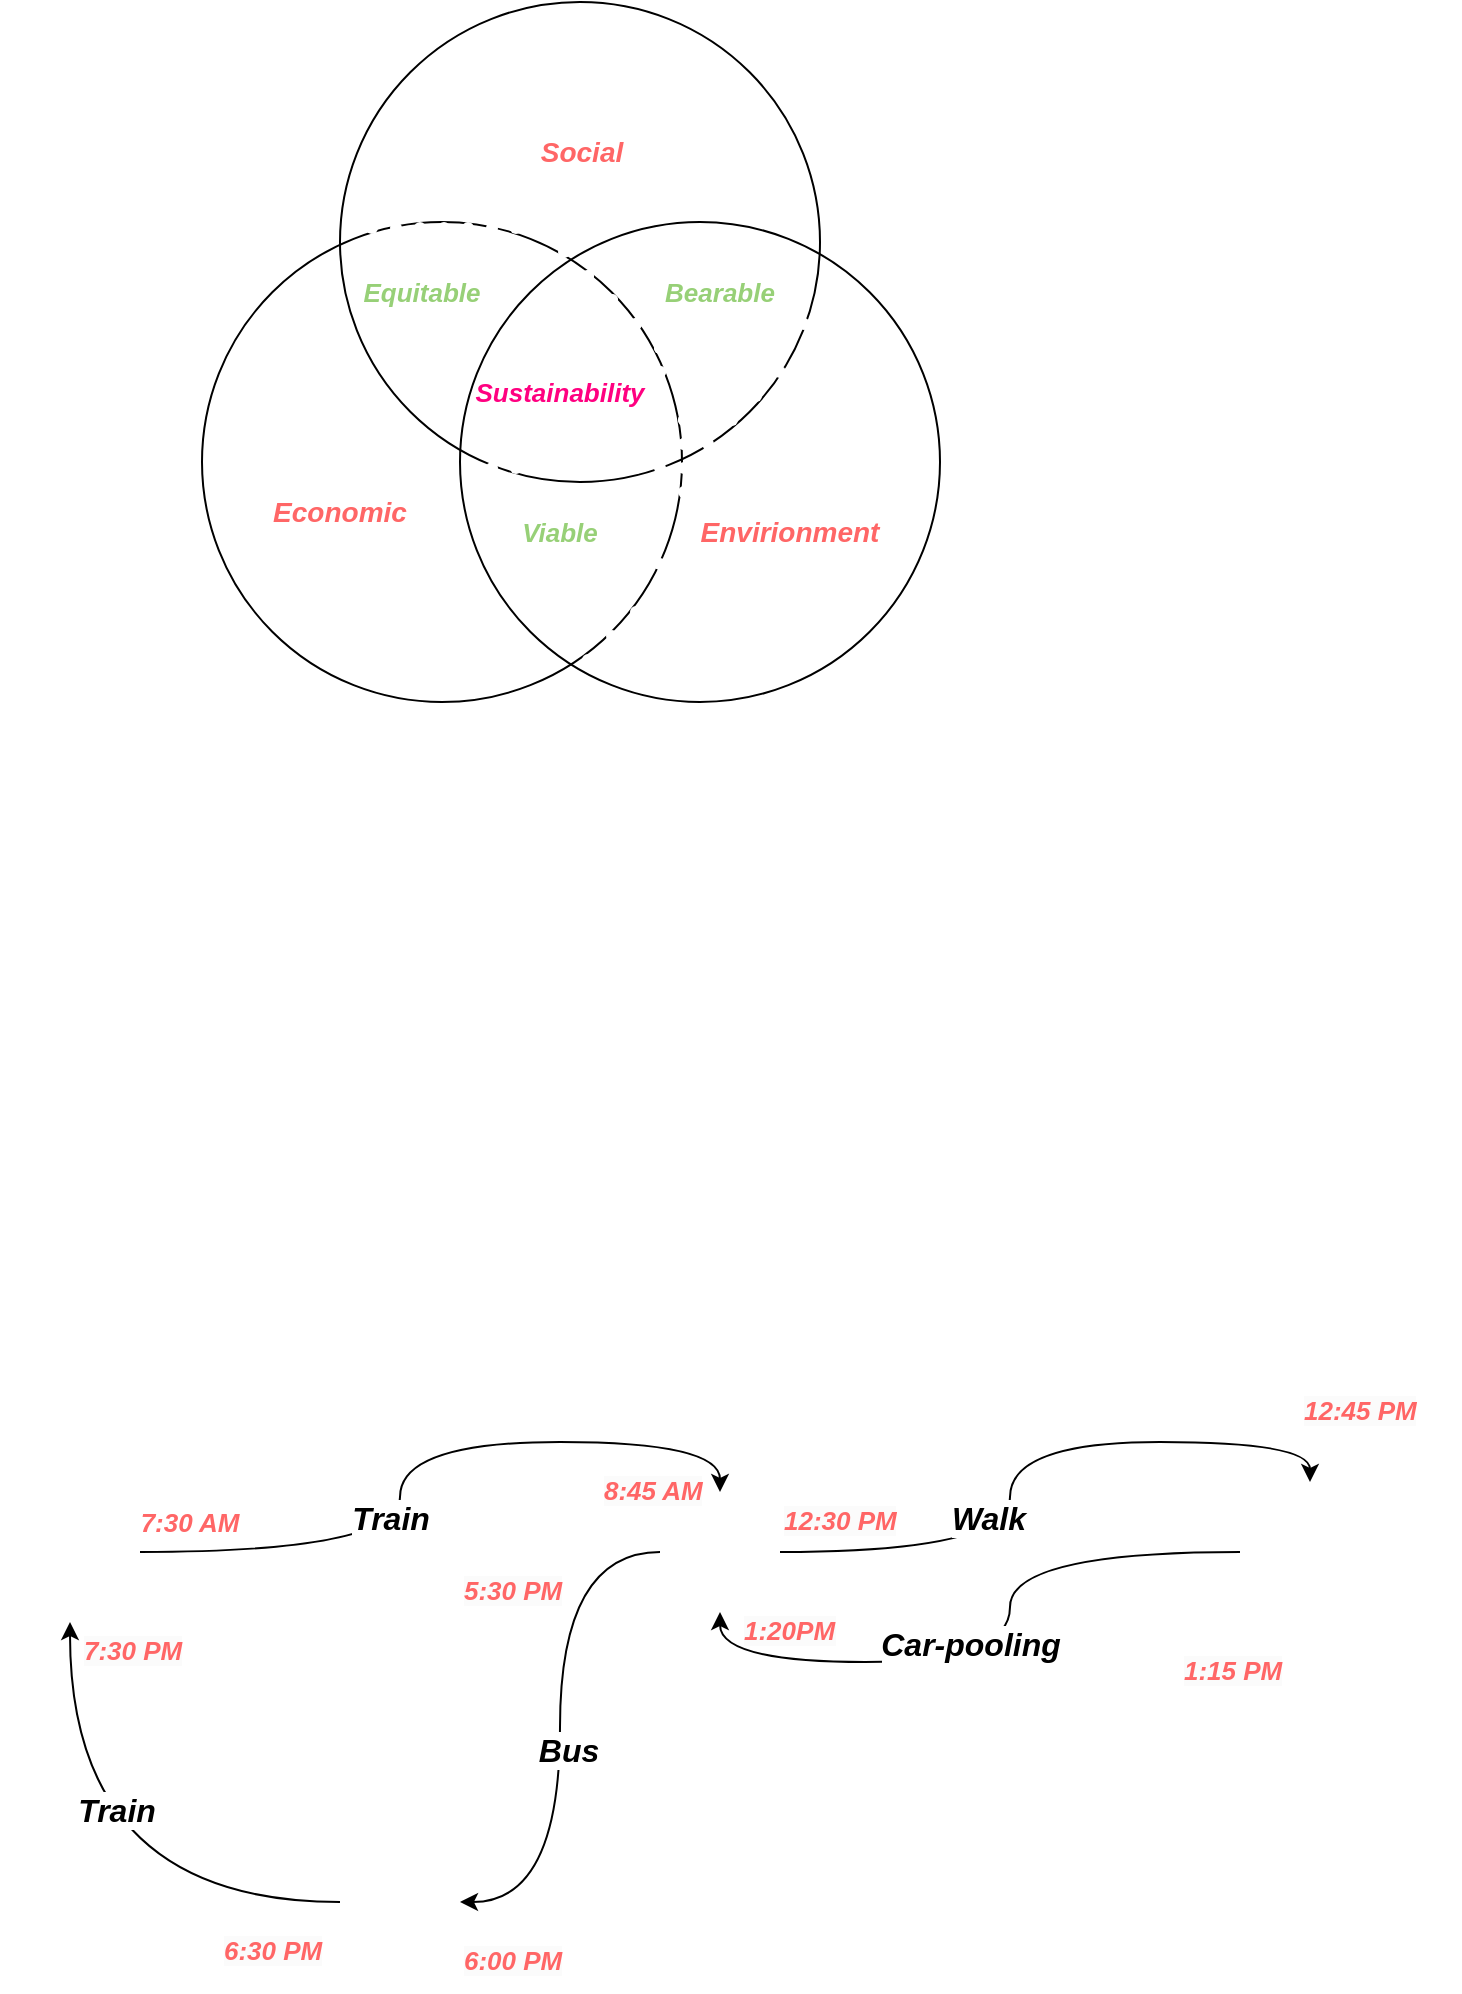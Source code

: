 <mxfile version="21.0.8" type="github">
  <diagram name="Page-1" id="fdEwUUBzv-_tcOvOD-fe">
    <mxGraphModel dx="1434" dy="773" grid="1" gridSize="10" guides="1" tooltips="1" connect="1" arrows="1" fold="1" page="1" pageScale="1" pageWidth="827" pageHeight="1169" math="0" shadow="0">
      <root>
        <mxCell id="0" />
        <mxCell id="1" parent="0" />
        <mxCell id="F4WuoNXO0KuEpzk2IkzR-9" style="edgeStyle=orthogonalEdgeStyle;orthogonalLoop=1;jettySize=auto;html=1;entryX=0.5;entryY=0;entryDx=0;entryDy=0;curved=1;fontStyle=3" edge="1" parent="1" source="F4WuoNXO0KuEpzk2IkzR-1" target="F4WuoNXO0KuEpzk2IkzR-2">
          <mxGeometry relative="1" as="geometry" />
        </mxCell>
        <mxCell id="F4WuoNXO0KuEpzk2IkzR-13" value="&lt;font style=&quot;font-size: 16px;&quot;&gt;Train&lt;/font&gt;" style="edgeLabel;html=1;align=center;verticalAlign=middle;resizable=0;points=[];fontStyle=3" vertex="1" connectable="0" parent="F4WuoNXO0KuEpzk2IkzR-9">
          <mxGeometry x="-0.205" y="5" relative="1" as="geometry">
            <mxPoint as="offset" />
          </mxGeometry>
        </mxCell>
        <mxCell id="F4WuoNXO0KuEpzk2IkzR-1" value="" style="shape=image;html=1;verticalAlign=top;verticalLabelPosition=bottom;labelBackgroundColor=#ffffff;imageAspect=0;aspect=fixed;image=https://cdn4.iconfinder.com/data/icons/essential-app-2/16/home-house-resident-root-128.png;fontStyle=3" vertex="1" parent="1">
          <mxGeometry x="49" y="870" width="70" height="70" as="geometry" />
        </mxCell>
        <mxCell id="F4WuoNXO0KuEpzk2IkzR-7" style="edgeStyle=orthogonalEdgeStyle;orthogonalLoop=1;jettySize=auto;html=1;entryX=0.5;entryY=0;entryDx=0;entryDy=0;curved=1;fontStyle=3" edge="1" parent="1" source="F4WuoNXO0KuEpzk2IkzR-2" target="F4WuoNXO0KuEpzk2IkzR-4">
          <mxGeometry relative="1" as="geometry" />
        </mxCell>
        <mxCell id="F4WuoNXO0KuEpzk2IkzR-15" value="&lt;font style=&quot;font-size: 16px;&quot;&gt;Walk&lt;/font&gt;" style="edgeLabel;html=1;align=center;verticalAlign=middle;resizable=0;points=[];fontStyle=3" vertex="1" connectable="0" parent="F4WuoNXO0KuEpzk2IkzR-7">
          <mxGeometry x="-0.224" y="11" relative="1" as="geometry">
            <mxPoint as="offset" />
          </mxGeometry>
        </mxCell>
        <mxCell id="F4WuoNXO0KuEpzk2IkzR-10" style="edgeStyle=orthogonalEdgeStyle;orthogonalLoop=1;jettySize=auto;html=1;entryX=1;entryY=0.5;entryDx=0;entryDy=0;curved=1;fontStyle=3" edge="1" parent="1" source="F4WuoNXO0KuEpzk2IkzR-2" target="F4WuoNXO0KuEpzk2IkzR-3">
          <mxGeometry relative="1" as="geometry" />
        </mxCell>
        <mxCell id="F4WuoNXO0KuEpzk2IkzR-14" value="&lt;font style=&quot;font-size: 16px;&quot;&gt;Bus&lt;/font&gt;" style="edgeLabel;html=1;align=center;verticalAlign=middle;resizable=0;points=[];fontStyle=3" vertex="1" connectable="0" parent="F4WuoNXO0KuEpzk2IkzR-10">
          <mxGeometry x="0.084" y="4" relative="1" as="geometry">
            <mxPoint as="offset" />
          </mxGeometry>
        </mxCell>
        <mxCell id="F4WuoNXO0KuEpzk2IkzR-2" value="" style="shape=image;html=1;verticalAlign=top;verticalLabelPosition=bottom;labelBackgroundColor=#ffffff;imageAspect=0;aspect=fixed;image=https://cdn1.iconfinder.com/data/icons/material-core/21/work_2-128.png;fontStyle=3" vertex="1" parent="1">
          <mxGeometry x="379" y="875" width="60" height="60" as="geometry" />
        </mxCell>
        <mxCell id="F4WuoNXO0KuEpzk2IkzR-11" style="edgeStyle=orthogonalEdgeStyle;orthogonalLoop=1;jettySize=auto;html=1;entryX=0.5;entryY=1;entryDx=0;entryDy=0;curved=1;fontStyle=3" edge="1" parent="1" source="F4WuoNXO0KuEpzk2IkzR-3" target="F4WuoNXO0KuEpzk2IkzR-1">
          <mxGeometry relative="1" as="geometry" />
        </mxCell>
        <mxCell id="F4WuoNXO0KuEpzk2IkzR-12" value="&lt;font style=&quot;font-size: 16px;&quot;&gt;Train&lt;/font&gt;" style="edgeLabel;html=1;align=center;verticalAlign=middle;resizable=0;points=[];fontStyle=3" vertex="1" connectable="0" parent="F4WuoNXO0KuEpzk2IkzR-11">
          <mxGeometry x="0.316" y="-23" relative="1" as="geometry">
            <mxPoint as="offset" />
          </mxGeometry>
        </mxCell>
        <mxCell id="F4WuoNXO0KuEpzk2IkzR-3" value="" style="shape=image;html=1;verticalAlign=top;verticalLabelPosition=bottom;labelBackgroundColor=#ffffff;imageAspect=0;aspect=fixed;image=https://cdn1.iconfinder.com/data/icons/material-core/20/shopping-cart-128.png;fontStyle=3" vertex="1" parent="1">
          <mxGeometry x="219" y="1050" width="60" height="60" as="geometry" />
        </mxCell>
        <mxCell id="F4WuoNXO0KuEpzk2IkzR-8" style="edgeStyle=orthogonalEdgeStyle;orthogonalLoop=1;jettySize=auto;html=1;entryX=0.5;entryY=1;entryDx=0;entryDy=0;curved=1;fontStyle=3" edge="1" parent="1" source="F4WuoNXO0KuEpzk2IkzR-4" target="F4WuoNXO0KuEpzk2IkzR-2">
          <mxGeometry relative="1" as="geometry" />
        </mxCell>
        <mxCell id="F4WuoNXO0KuEpzk2IkzR-16" value="&lt;font style=&quot;font-size: 16px;&quot;&gt;Car-pooling&lt;/font&gt;" style="edgeLabel;html=1;align=center;verticalAlign=middle;resizable=0;points=[];fontStyle=3" vertex="1" connectable="0" parent="F4WuoNXO0KuEpzk2IkzR-8">
          <mxGeometry x="0.118" y="-9" relative="1" as="geometry">
            <mxPoint as="offset" />
          </mxGeometry>
        </mxCell>
        <mxCell id="F4WuoNXO0KuEpzk2IkzR-4" value="" style="shape=image;html=1;verticalAlign=top;verticalLabelPosition=bottom;labelBackgroundColor=#ffffff;imageAspect=0;aspect=fixed;image=https://cdn1.iconfinder.com/data/icons/ionicons-fill-vol-2/512/restaurant-128.png;fontStyle=3" vertex="1" parent="1">
          <mxGeometry x="669" y="870" width="70" height="70" as="geometry" />
        </mxCell>
        <mxCell id="F4WuoNXO0KuEpzk2IkzR-17" value="&lt;font style=&quot;font-size: 13px;&quot; color=&quot;#ff6666&quot;&gt;7:30 AM&lt;/font&gt;" style="text;html=1;strokeColor=none;fillColor=none;align=center;verticalAlign=middle;whiteSpace=wrap;rounded=0;fontStyle=3" vertex="1" parent="1">
          <mxGeometry x="99" y="875" width="90" height="30" as="geometry" />
        </mxCell>
        <mxCell id="F4WuoNXO0KuEpzk2IkzR-20" value="&lt;span style=&quot;color: rgb(255, 102, 102); font-family: Helvetica; font-size: 13px; font-variant-ligatures: normal; font-variant-caps: normal; letter-spacing: normal; orphans: 2; text-align: center; text-indent: 0px; text-transform: none; widows: 2; word-spacing: 0px; -webkit-text-stroke-width: 0px; background-color: rgb(251, 251, 251); text-decoration-thickness: initial; text-decoration-style: initial; text-decoration-color: initial; float: none; display: inline !important;&quot;&gt;8:45 AM&lt;/span&gt;" style="text;whiteSpace=wrap;html=1;fontStyle=3" vertex="1" parent="1">
          <mxGeometry x="349" y="860" width="80" height="40" as="geometry" />
        </mxCell>
        <mxCell id="F4WuoNXO0KuEpzk2IkzR-21" value="&lt;span style=&quot;color: rgb(255, 102, 102); font-family: Helvetica; font-size: 13px; font-variant-ligatures: normal; font-variant-caps: normal; letter-spacing: normal; orphans: 2; text-align: center; text-indent: 0px; text-transform: none; widows: 2; word-spacing: 0px; -webkit-text-stroke-width: 0px; background-color: rgb(251, 251, 251); text-decoration-thickness: initial; text-decoration-style: initial; text-decoration-color: initial; float: none; display: inline !important;&quot;&gt;12:30 PM&lt;/span&gt;" style="text;whiteSpace=wrap;html=1;fontStyle=3" vertex="1" parent="1">
          <mxGeometry x="439" y="875" width="80" height="30" as="geometry" />
        </mxCell>
        <mxCell id="F4WuoNXO0KuEpzk2IkzR-22" value="&lt;span style=&quot;color: rgb(255, 102, 102); font-family: Helvetica; font-size: 13px; font-variant-ligatures: normal; font-variant-caps: normal; letter-spacing: normal; orphans: 2; text-align: center; text-indent: 0px; text-transform: none; widows: 2; word-spacing: 0px; -webkit-text-stroke-width: 0px; background-color: rgb(251, 251, 251); text-decoration-thickness: initial; text-decoration-style: initial; text-decoration-color: initial; float: none; display: inline !important;&quot;&gt;12:45 PM&lt;/span&gt;" style="text;whiteSpace=wrap;html=1;fontStyle=3" vertex="1" parent="1">
          <mxGeometry x="699" y="820" width="80" height="30" as="geometry" />
        </mxCell>
        <mxCell id="F4WuoNXO0KuEpzk2IkzR-23" value="&lt;span style=&quot;color: rgb(255, 102, 102); font-family: Helvetica; font-size: 13px; font-variant-ligatures: normal; font-variant-caps: normal; letter-spacing: normal; orphans: 2; text-align: center; text-indent: 0px; text-transform: none; widows: 2; word-spacing: 0px; -webkit-text-stroke-width: 0px; background-color: rgb(251, 251, 251); text-decoration-thickness: initial; text-decoration-style: initial; text-decoration-color: initial; float: none; display: inline !important;&quot;&gt;1:15 PM&lt;/span&gt;" style="text;whiteSpace=wrap;html=1;fontStyle=3" vertex="1" parent="1">
          <mxGeometry x="639" y="950" width="80" height="30" as="geometry" />
        </mxCell>
        <mxCell id="F4WuoNXO0KuEpzk2IkzR-24" value="&lt;span style=&quot;color: rgb(255, 102, 102); font-family: Helvetica; font-size: 13px; font-variant-ligatures: normal; font-variant-caps: normal; letter-spacing: normal; orphans: 2; text-align: center; text-indent: 0px; text-transform: none; widows: 2; word-spacing: 0px; -webkit-text-stroke-width: 0px; background-color: rgb(251, 251, 251); text-decoration-thickness: initial; text-decoration-style: initial; text-decoration-color: initial; float: none; display: inline !important;&quot;&gt;1:20PM&lt;/span&gt;" style="text;whiteSpace=wrap;html=1;fontStyle=3" vertex="1" parent="1">
          <mxGeometry x="419" y="930" width="80" height="30" as="geometry" />
        </mxCell>
        <mxCell id="F4WuoNXO0KuEpzk2IkzR-25" value="&lt;span style=&quot;color: rgb(255, 102, 102); font-family: Helvetica; font-size: 13px; font-variant-ligatures: normal; font-variant-caps: normal; letter-spacing: normal; orphans: 2; text-align: center; text-indent: 0px; text-transform: none; widows: 2; word-spacing: 0px; -webkit-text-stroke-width: 0px; background-color: rgb(251, 251, 251); text-decoration-thickness: initial; text-decoration-style: initial; text-decoration-color: initial; float: none; display: inline !important;&quot;&gt;5:30 PM&lt;/span&gt;" style="text;whiteSpace=wrap;html=1;fontStyle=3" vertex="1" parent="1">
          <mxGeometry x="279" y="910" width="80" height="30" as="geometry" />
        </mxCell>
        <mxCell id="F4WuoNXO0KuEpzk2IkzR-28" value="&lt;span style=&quot;color: rgb(255, 102, 102); font-family: Helvetica; font-size: 13px; font-variant-ligatures: normal; font-variant-caps: normal; letter-spacing: normal; orphans: 2; text-align: center; text-indent: 0px; text-transform: none; widows: 2; word-spacing: 0px; -webkit-text-stroke-width: 0px; background-color: rgb(251, 251, 251); text-decoration-thickness: initial; text-decoration-style: initial; text-decoration-color: initial; float: none; display: inline !important;&quot;&gt;6:00 PM&lt;/span&gt;" style="text;whiteSpace=wrap;html=1;fontStyle=3" vertex="1" parent="1">
          <mxGeometry x="279" y="1095" width="80" height="30" as="geometry" />
        </mxCell>
        <mxCell id="F4WuoNXO0KuEpzk2IkzR-29" value="&lt;span style=&quot;color: rgb(255, 102, 102); font-family: Helvetica; font-size: 13px; font-variant-ligatures: normal; font-variant-caps: normal; letter-spacing: normal; orphans: 2; text-align: center; text-indent: 0px; text-transform: none; widows: 2; word-spacing: 0px; -webkit-text-stroke-width: 0px; background-color: rgb(251, 251, 251); text-decoration-thickness: initial; text-decoration-style: initial; text-decoration-color: initial; float: none; display: inline !important;&quot;&gt;6:30 PM&lt;/span&gt;" style="text;whiteSpace=wrap;html=1;fontStyle=3" vertex="1" parent="1">
          <mxGeometry x="159" y="1090" width="80" height="30" as="geometry" />
        </mxCell>
        <mxCell id="F4WuoNXO0KuEpzk2IkzR-30" value="&lt;span style=&quot;color: rgb(255, 102, 102); font-family: Helvetica; font-size: 13px; font-variant-ligatures: normal; font-variant-caps: normal; letter-spacing: normal; orphans: 2; text-align: center; text-indent: 0px; text-transform: none; widows: 2; word-spacing: 0px; -webkit-text-stroke-width: 0px; background-color: rgb(251, 251, 251); text-decoration-thickness: initial; text-decoration-style: initial; text-decoration-color: initial; float: none; display: inline !important;&quot;&gt;7:30 PM&lt;/span&gt;" style="text;whiteSpace=wrap;html=1;fontStyle=3" vertex="1" parent="1">
          <mxGeometry x="89" y="940" width="80" height="30" as="geometry" />
        </mxCell>
        <mxCell id="F4WuoNXO0KuEpzk2IkzR-36" value="" style="ellipse;whiteSpace=wrap;html=1;aspect=fixed;gradientColor=none;fillStyle=dots;fontStyle=3" vertex="1" parent="1">
          <mxGeometry x="150" y="240" width="240" height="240" as="geometry" />
        </mxCell>
        <mxCell id="F4WuoNXO0KuEpzk2IkzR-37" value="" style="ellipse;whiteSpace=wrap;html=1;aspect=fixed;gradientColor=none;fillStyle=dots;fontStyle=3" vertex="1" parent="1">
          <mxGeometry x="219" y="130" width="240" height="240" as="geometry" />
        </mxCell>
        <mxCell id="F4WuoNXO0KuEpzk2IkzR-38" value="" style="ellipse;whiteSpace=wrap;html=1;aspect=fixed;gradientColor=none;fillStyle=dots;fontStyle=3" vertex="1" parent="1">
          <mxGeometry x="279" y="240" width="240" height="240" as="geometry" />
        </mxCell>
        <mxCell id="F4WuoNXO0KuEpzk2IkzR-39" value="&lt;font color=&quot;#ff0080&quot; style=&quot;font-size: 13px;&quot;&gt;Sustainability&lt;/font&gt;" style="text;html=1;strokeColor=none;fillColor=none;align=center;verticalAlign=middle;whiteSpace=wrap;rounded=0;fontStyle=3" vertex="1" parent="1">
          <mxGeometry x="299" y="310" width="60" height="30" as="geometry" />
        </mxCell>
        <mxCell id="F4WuoNXO0KuEpzk2IkzR-40" value="&lt;font color=&quot;#ff6666&quot; style=&quot;font-size: 14px;&quot;&gt;&lt;b&gt;&lt;i&gt;Social&lt;/i&gt;&lt;/b&gt;&lt;/font&gt;" style="text;html=1;strokeColor=none;fillColor=none;align=center;verticalAlign=middle;whiteSpace=wrap;rounded=0;" vertex="1" parent="1">
          <mxGeometry x="310" y="190" width="60" height="30" as="geometry" />
        </mxCell>
        <mxCell id="F4WuoNXO0KuEpzk2IkzR-41" value="&lt;font color=&quot;#ff6666&quot; style=&quot;font-size: 14px;&quot;&gt;&lt;b&gt;&lt;i&gt;Envirionment&lt;/i&gt;&lt;/b&gt;&lt;/font&gt;" style="text;html=1;strokeColor=none;fillColor=none;align=center;verticalAlign=middle;whiteSpace=wrap;rounded=0;" vertex="1" parent="1">
          <mxGeometry x="414" y="380" width="60" height="30" as="geometry" />
        </mxCell>
        <mxCell id="F4WuoNXO0KuEpzk2IkzR-42" value="&lt;font color=&quot;#ff6666&quot; style=&quot;font-size: 14px;&quot;&gt;&lt;i&gt;&lt;b&gt;Economic&lt;/b&gt;&lt;/i&gt;&lt;/font&gt;" style="text;html=1;strokeColor=none;fillColor=none;align=center;verticalAlign=middle;whiteSpace=wrap;rounded=0;" vertex="1" parent="1">
          <mxGeometry x="189" y="370" width="60" height="30" as="geometry" />
        </mxCell>
        <mxCell id="F4WuoNXO0KuEpzk2IkzR-44" value="&lt;font color=&quot;#97d077&quot; style=&quot;font-size: 13px;&quot;&gt;&lt;b&gt;&lt;i&gt;Equitable&lt;/i&gt;&lt;/b&gt;&lt;/font&gt;" style="text;html=1;strokeColor=none;fillColor=none;align=center;verticalAlign=middle;whiteSpace=wrap;rounded=0;" vertex="1" parent="1">
          <mxGeometry x="230" y="260" width="60" height="30" as="geometry" />
        </mxCell>
        <mxCell id="F4WuoNXO0KuEpzk2IkzR-47" value="&lt;font color=&quot;#97d077&quot; style=&quot;font-size: 13px;&quot;&gt;&lt;b&gt;&lt;i&gt;Bearable&lt;/i&gt;&lt;/b&gt;&lt;/font&gt;" style="text;html=1;strokeColor=none;fillColor=none;align=center;verticalAlign=middle;whiteSpace=wrap;rounded=0;" vertex="1" parent="1">
          <mxGeometry x="379" y="260" width="60" height="30" as="geometry" />
        </mxCell>
        <mxCell id="F4WuoNXO0KuEpzk2IkzR-48" value="&lt;font color=&quot;#97d077&quot;&gt;&lt;span style=&quot;font-size: 13px;&quot;&gt;&lt;b&gt;&lt;i&gt;Viable&lt;/i&gt;&lt;/b&gt;&lt;/span&gt;&lt;/font&gt;" style="text;html=1;strokeColor=none;fillColor=none;align=center;verticalAlign=middle;whiteSpace=wrap;rounded=0;" vertex="1" parent="1">
          <mxGeometry x="299" y="380" width="60" height="30" as="geometry" />
        </mxCell>
      </root>
    </mxGraphModel>
  </diagram>
</mxfile>

